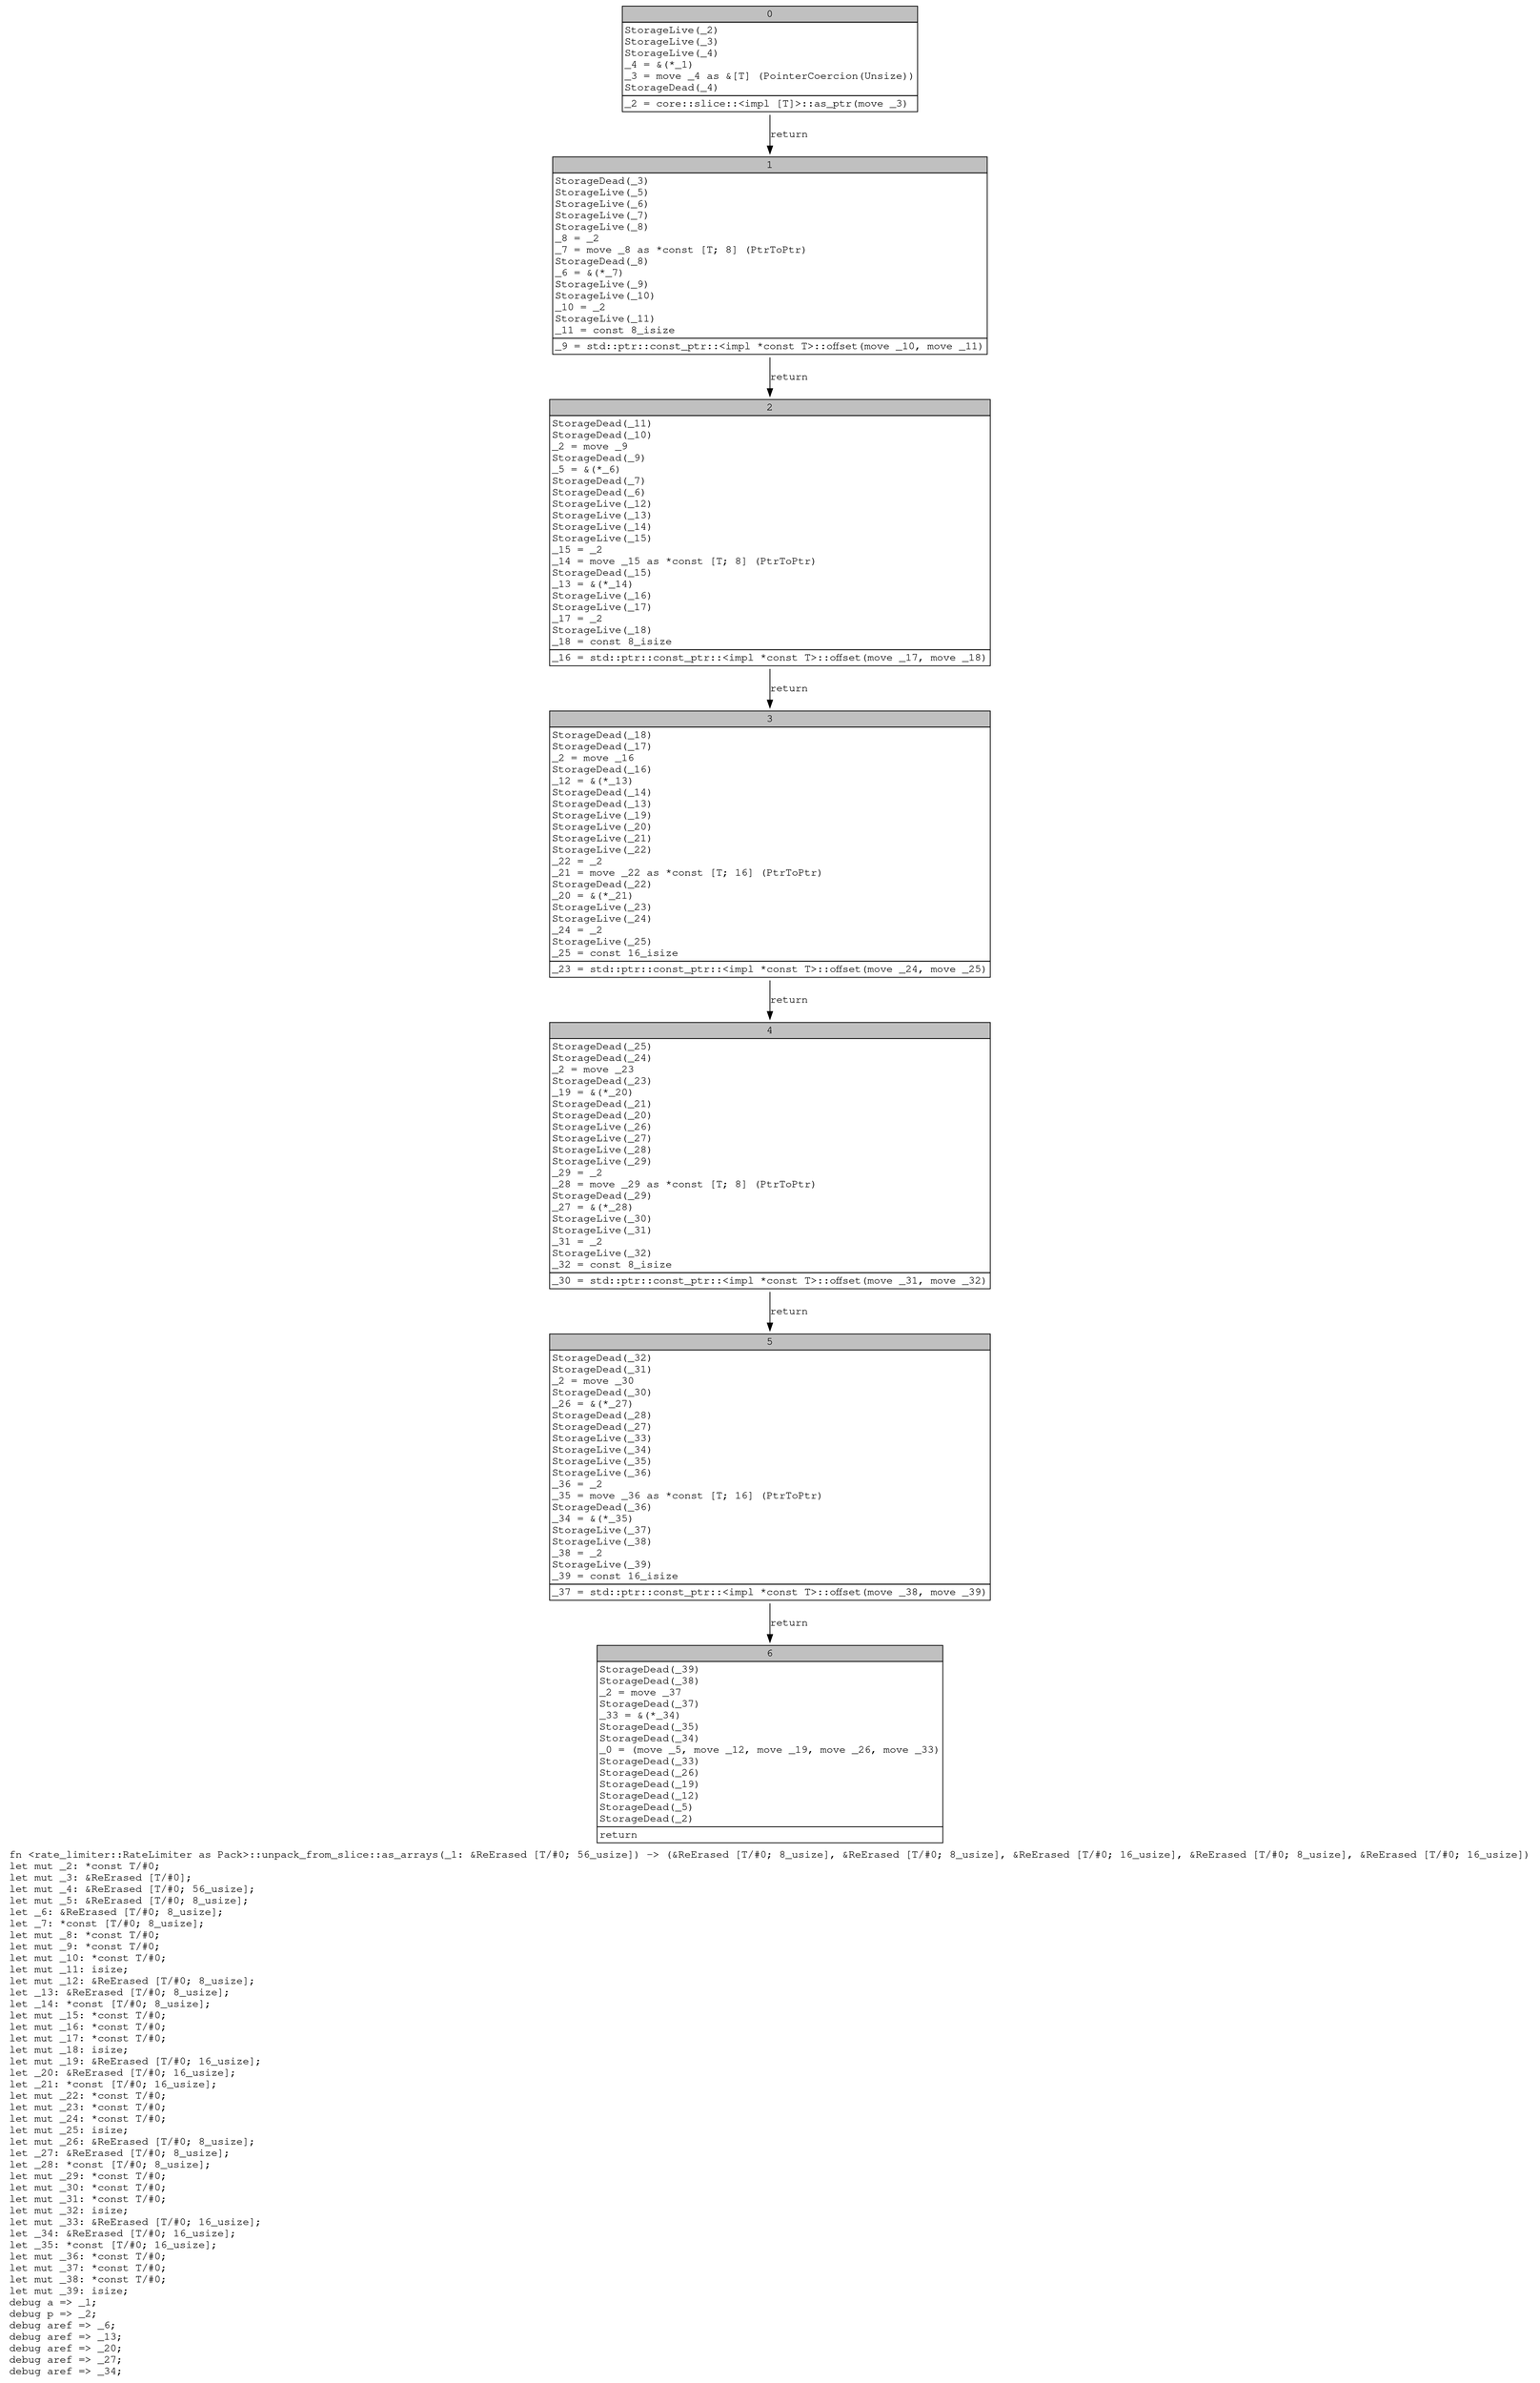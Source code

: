 digraph Mir_0_2237 {
    graph [fontname="Courier, monospace"];
    node [fontname="Courier, monospace"];
    edge [fontname="Courier, monospace"];
    label=<fn &lt;rate_limiter::RateLimiter as Pack&gt;::unpack_from_slice::as_arrays(_1: &amp;ReErased [T/#0; 56_usize]) -&gt; (&amp;ReErased [T/#0; 8_usize], &amp;ReErased [T/#0; 8_usize], &amp;ReErased [T/#0; 16_usize], &amp;ReErased [T/#0; 8_usize], &amp;ReErased [T/#0; 16_usize])<br align="left"/>let mut _2: *const T/#0;<br align="left"/>let mut _3: &amp;ReErased [T/#0];<br align="left"/>let mut _4: &amp;ReErased [T/#0; 56_usize];<br align="left"/>let mut _5: &amp;ReErased [T/#0; 8_usize];<br align="left"/>let _6: &amp;ReErased [T/#0; 8_usize];<br align="left"/>let _7: *const [T/#0; 8_usize];<br align="left"/>let mut _8: *const T/#0;<br align="left"/>let mut _9: *const T/#0;<br align="left"/>let mut _10: *const T/#0;<br align="left"/>let mut _11: isize;<br align="left"/>let mut _12: &amp;ReErased [T/#0; 8_usize];<br align="left"/>let _13: &amp;ReErased [T/#0; 8_usize];<br align="left"/>let _14: *const [T/#0; 8_usize];<br align="left"/>let mut _15: *const T/#0;<br align="left"/>let mut _16: *const T/#0;<br align="left"/>let mut _17: *const T/#0;<br align="left"/>let mut _18: isize;<br align="left"/>let mut _19: &amp;ReErased [T/#0; 16_usize];<br align="left"/>let _20: &amp;ReErased [T/#0; 16_usize];<br align="left"/>let _21: *const [T/#0; 16_usize];<br align="left"/>let mut _22: *const T/#0;<br align="left"/>let mut _23: *const T/#0;<br align="left"/>let mut _24: *const T/#0;<br align="left"/>let mut _25: isize;<br align="left"/>let mut _26: &amp;ReErased [T/#0; 8_usize];<br align="left"/>let _27: &amp;ReErased [T/#0; 8_usize];<br align="left"/>let _28: *const [T/#0; 8_usize];<br align="left"/>let mut _29: *const T/#0;<br align="left"/>let mut _30: *const T/#0;<br align="left"/>let mut _31: *const T/#0;<br align="left"/>let mut _32: isize;<br align="left"/>let mut _33: &amp;ReErased [T/#0; 16_usize];<br align="left"/>let _34: &amp;ReErased [T/#0; 16_usize];<br align="left"/>let _35: *const [T/#0; 16_usize];<br align="left"/>let mut _36: *const T/#0;<br align="left"/>let mut _37: *const T/#0;<br align="left"/>let mut _38: *const T/#0;<br align="left"/>let mut _39: isize;<br align="left"/>debug a =&gt; _1;<br align="left"/>debug p =&gt; _2;<br align="left"/>debug aref =&gt; _6;<br align="left"/>debug aref =&gt; _13;<br align="left"/>debug aref =&gt; _20;<br align="left"/>debug aref =&gt; _27;<br align="left"/>debug aref =&gt; _34;<br align="left"/>>;
    bb0__0_2237 [shape="none", label=<<table border="0" cellborder="1" cellspacing="0"><tr><td bgcolor="gray" align="center" colspan="1">0</td></tr><tr><td align="left" balign="left">StorageLive(_2)<br/>StorageLive(_3)<br/>StorageLive(_4)<br/>_4 = &amp;(*_1)<br/>_3 = move _4 as &amp;[T] (PointerCoercion(Unsize))<br/>StorageDead(_4)<br/></td></tr><tr><td align="left">_2 = core::slice::&lt;impl [T]&gt;::as_ptr(move _3)</td></tr></table>>];
    bb1__0_2237 [shape="none", label=<<table border="0" cellborder="1" cellspacing="0"><tr><td bgcolor="gray" align="center" colspan="1">1</td></tr><tr><td align="left" balign="left">StorageDead(_3)<br/>StorageLive(_5)<br/>StorageLive(_6)<br/>StorageLive(_7)<br/>StorageLive(_8)<br/>_8 = _2<br/>_7 = move _8 as *const [T; 8] (PtrToPtr)<br/>StorageDead(_8)<br/>_6 = &amp;(*_7)<br/>StorageLive(_9)<br/>StorageLive(_10)<br/>_10 = _2<br/>StorageLive(_11)<br/>_11 = const 8_isize<br/></td></tr><tr><td align="left">_9 = std::ptr::const_ptr::&lt;impl *const T&gt;::offset(move _10, move _11)</td></tr></table>>];
    bb2__0_2237 [shape="none", label=<<table border="0" cellborder="1" cellspacing="0"><tr><td bgcolor="gray" align="center" colspan="1">2</td></tr><tr><td align="left" balign="left">StorageDead(_11)<br/>StorageDead(_10)<br/>_2 = move _9<br/>StorageDead(_9)<br/>_5 = &amp;(*_6)<br/>StorageDead(_7)<br/>StorageDead(_6)<br/>StorageLive(_12)<br/>StorageLive(_13)<br/>StorageLive(_14)<br/>StorageLive(_15)<br/>_15 = _2<br/>_14 = move _15 as *const [T; 8] (PtrToPtr)<br/>StorageDead(_15)<br/>_13 = &amp;(*_14)<br/>StorageLive(_16)<br/>StorageLive(_17)<br/>_17 = _2<br/>StorageLive(_18)<br/>_18 = const 8_isize<br/></td></tr><tr><td align="left">_16 = std::ptr::const_ptr::&lt;impl *const T&gt;::offset(move _17, move _18)</td></tr></table>>];
    bb3__0_2237 [shape="none", label=<<table border="0" cellborder="1" cellspacing="0"><tr><td bgcolor="gray" align="center" colspan="1">3</td></tr><tr><td align="left" balign="left">StorageDead(_18)<br/>StorageDead(_17)<br/>_2 = move _16<br/>StorageDead(_16)<br/>_12 = &amp;(*_13)<br/>StorageDead(_14)<br/>StorageDead(_13)<br/>StorageLive(_19)<br/>StorageLive(_20)<br/>StorageLive(_21)<br/>StorageLive(_22)<br/>_22 = _2<br/>_21 = move _22 as *const [T; 16] (PtrToPtr)<br/>StorageDead(_22)<br/>_20 = &amp;(*_21)<br/>StorageLive(_23)<br/>StorageLive(_24)<br/>_24 = _2<br/>StorageLive(_25)<br/>_25 = const 16_isize<br/></td></tr><tr><td align="left">_23 = std::ptr::const_ptr::&lt;impl *const T&gt;::offset(move _24, move _25)</td></tr></table>>];
    bb4__0_2237 [shape="none", label=<<table border="0" cellborder="1" cellspacing="0"><tr><td bgcolor="gray" align="center" colspan="1">4</td></tr><tr><td align="left" balign="left">StorageDead(_25)<br/>StorageDead(_24)<br/>_2 = move _23<br/>StorageDead(_23)<br/>_19 = &amp;(*_20)<br/>StorageDead(_21)<br/>StorageDead(_20)<br/>StorageLive(_26)<br/>StorageLive(_27)<br/>StorageLive(_28)<br/>StorageLive(_29)<br/>_29 = _2<br/>_28 = move _29 as *const [T; 8] (PtrToPtr)<br/>StorageDead(_29)<br/>_27 = &amp;(*_28)<br/>StorageLive(_30)<br/>StorageLive(_31)<br/>_31 = _2<br/>StorageLive(_32)<br/>_32 = const 8_isize<br/></td></tr><tr><td align="left">_30 = std::ptr::const_ptr::&lt;impl *const T&gt;::offset(move _31, move _32)</td></tr></table>>];
    bb5__0_2237 [shape="none", label=<<table border="0" cellborder="1" cellspacing="0"><tr><td bgcolor="gray" align="center" colspan="1">5</td></tr><tr><td align="left" balign="left">StorageDead(_32)<br/>StorageDead(_31)<br/>_2 = move _30<br/>StorageDead(_30)<br/>_26 = &amp;(*_27)<br/>StorageDead(_28)<br/>StorageDead(_27)<br/>StorageLive(_33)<br/>StorageLive(_34)<br/>StorageLive(_35)<br/>StorageLive(_36)<br/>_36 = _2<br/>_35 = move _36 as *const [T; 16] (PtrToPtr)<br/>StorageDead(_36)<br/>_34 = &amp;(*_35)<br/>StorageLive(_37)<br/>StorageLive(_38)<br/>_38 = _2<br/>StorageLive(_39)<br/>_39 = const 16_isize<br/></td></tr><tr><td align="left">_37 = std::ptr::const_ptr::&lt;impl *const T&gt;::offset(move _38, move _39)</td></tr></table>>];
    bb6__0_2237 [shape="none", label=<<table border="0" cellborder="1" cellspacing="0"><tr><td bgcolor="gray" align="center" colspan="1">6</td></tr><tr><td align="left" balign="left">StorageDead(_39)<br/>StorageDead(_38)<br/>_2 = move _37<br/>StorageDead(_37)<br/>_33 = &amp;(*_34)<br/>StorageDead(_35)<br/>StorageDead(_34)<br/>_0 = (move _5, move _12, move _19, move _26, move _33)<br/>StorageDead(_33)<br/>StorageDead(_26)<br/>StorageDead(_19)<br/>StorageDead(_12)<br/>StorageDead(_5)<br/>StorageDead(_2)<br/></td></tr><tr><td align="left">return</td></tr></table>>];
    bb0__0_2237 -> bb1__0_2237 [label="return"];
    bb1__0_2237 -> bb2__0_2237 [label="return"];
    bb2__0_2237 -> bb3__0_2237 [label="return"];
    bb3__0_2237 -> bb4__0_2237 [label="return"];
    bb4__0_2237 -> bb5__0_2237 [label="return"];
    bb5__0_2237 -> bb6__0_2237 [label="return"];
}
